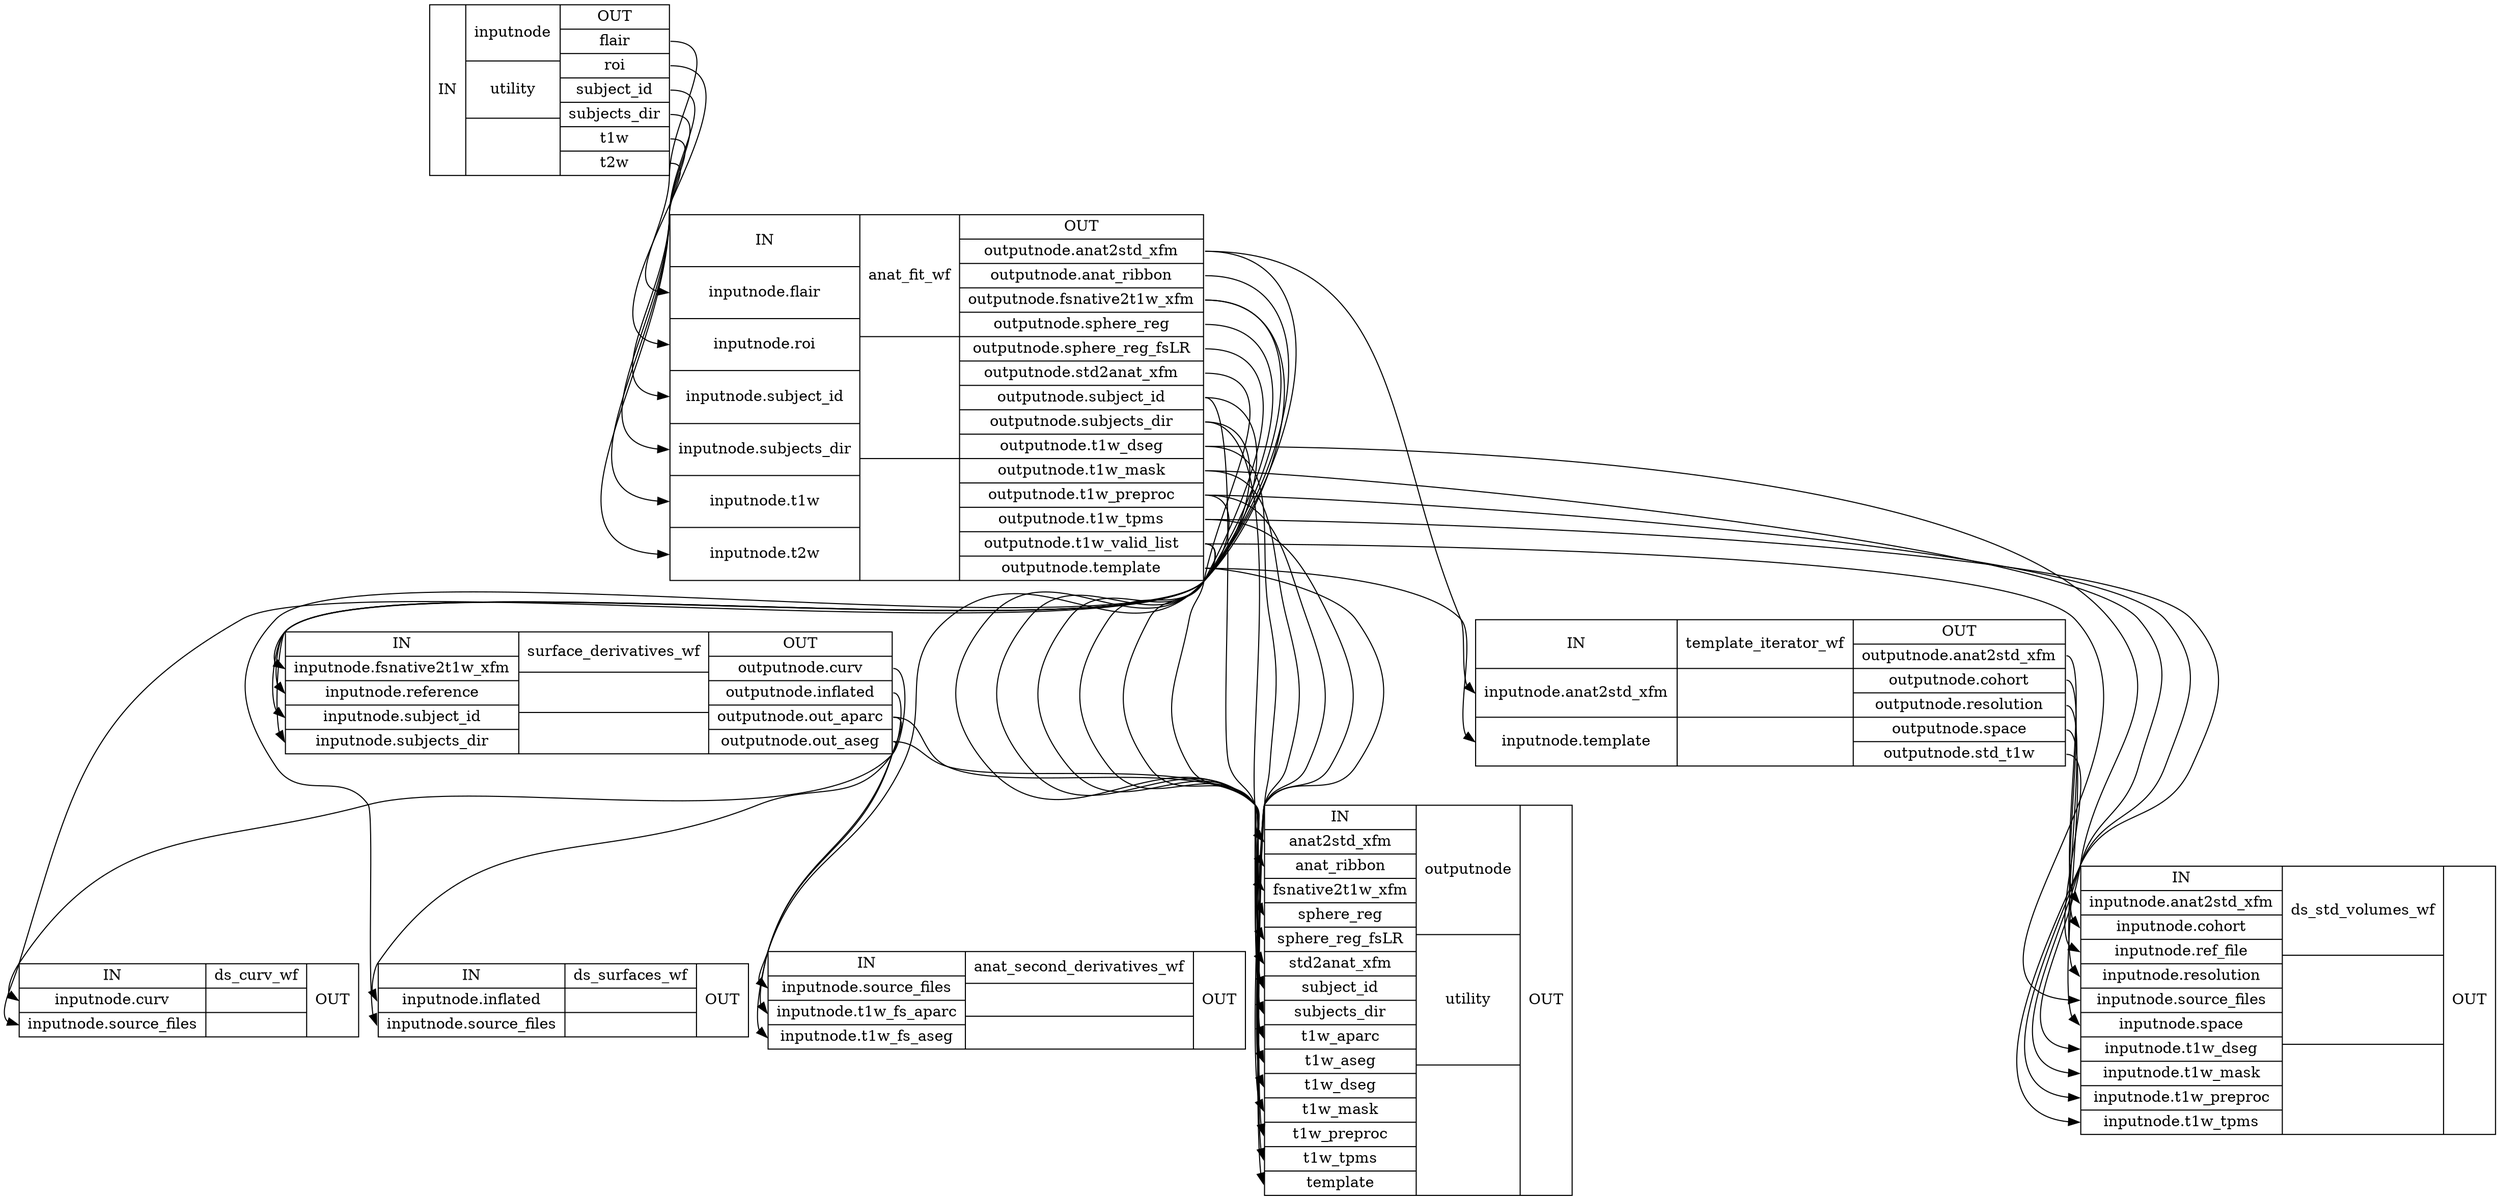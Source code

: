 digraph structs {
node [shape=record];
anat_preproc_wfinputnode [label="{IN}|{ inputnode | utility |  }|{OUT|<outflair> flair|<outroi> roi|<outsubjectid> subject_id|<outsubjectsdir> subjects_dir|<outt1w> t1w|<outt2w> t2w}"];
anat_preproc_wfanat_fit_wf [label="{IN|<ininputnodeflair> inputnode.flair|<ininputnoderoi> inputnode.roi|<ininputnodesubjectid> inputnode.subject_id|<ininputnodesubjectsdir> inputnode.subjects_dir|<ininputnodet1w> inputnode.t1w|<ininputnodet2w> inputnode.t2w}|{ anat_fit_wf |  |  }|{OUT|<outoutputnodeanat2stdxfm> outputnode.anat2std_xfm|<outoutputnodeanatribbon> outputnode.anat_ribbon|<outoutputnodefsnative2t1wxfm> outputnode.fsnative2t1w_xfm|<outoutputnodespherereg> outputnode.sphere_reg|<outoutputnodesphereregfsLR> outputnode.sphere_reg_fsLR|<outoutputnodestd2anatxfm> outputnode.std2anat_xfm|<outoutputnodesubjectid> outputnode.subject_id|<outoutputnodesubjectsdir> outputnode.subjects_dir|<outoutputnodet1wdseg> outputnode.t1w_dseg|<outoutputnodet1wmask> outputnode.t1w_mask|<outoutputnodet1wpreproc> outputnode.t1w_preproc|<outoutputnodet1wtpms> outputnode.t1w_tpms|<outoutputnodet1wvalidlist> outputnode.t1w_valid_list|<outoutputnodetemplate> outputnode.template}"];
anat_preproc_wftemplate_iterator_wf [label="{IN|<ininputnodeanat2stdxfm> inputnode.anat2std_xfm|<ininputnodetemplate> inputnode.template}|{ template_iterator_wf |  |  }|{OUT|<outoutputnodeanat2stdxfm> outputnode.anat2std_xfm|<outoutputnodecohort> outputnode.cohort|<outoutputnoderesolution> outputnode.resolution|<outoutputnodespace> outputnode.space|<outoutputnodestdt1w> outputnode.std_t1w}"];
anat_preproc_wfsurface_derivatives_wf [label="{IN|<ininputnodefsnative2t1wxfm> inputnode.fsnative2t1w_xfm|<ininputnodereference> inputnode.reference|<ininputnodesubjectid> inputnode.subject_id|<ininputnodesubjectsdir> inputnode.subjects_dir}|{ surface_derivatives_wf |  |  }|{OUT|<outoutputnodecurv> outputnode.curv|<outoutputnodeinflated> outputnode.inflated|<outoutputnodeoutaparc> outputnode.out_aparc|<outoutputnodeoutaseg> outputnode.out_aseg}"];
anat_preproc_wfds_std_volumes_wf [label="{IN|<ininputnodeanat2stdxfm> inputnode.anat2std_xfm|<ininputnodecohort> inputnode.cohort|<ininputnodereffile> inputnode.ref_file|<ininputnoderesolution> inputnode.resolution|<ininputnodesourcefiles> inputnode.source_files|<ininputnodespace> inputnode.space|<ininputnodet1wdseg> inputnode.t1w_dseg|<ininputnodet1wmask> inputnode.t1w_mask|<ininputnodet1wpreproc> inputnode.t1w_preproc|<ininputnodet1wtpms> inputnode.t1w_tpms}|{ ds_std_volumes_wf |  |  }|{OUT}"];
anat_preproc_wfds_surfaces_wf [label="{IN|<ininputnodeinflated> inputnode.inflated|<ininputnodesourcefiles> inputnode.source_files}|{ ds_surfaces_wf |  |  }|{OUT}"];
anat_preproc_wfds_curv_wf [label="{IN|<ininputnodecurv> inputnode.curv|<ininputnodesourcefiles> inputnode.source_files}|{ ds_curv_wf |  |  }|{OUT}"];
anat_preproc_wfanat_second_derivatives_wf [label="{IN|<ininputnodesourcefiles> inputnode.source_files|<ininputnodet1wfsaparc> inputnode.t1w_fs_aparc|<ininputnodet1wfsaseg> inputnode.t1w_fs_aseg}|{ anat_second_derivatives_wf |  |  }|{OUT}"];
anat_preproc_wfoutputnode [label="{IN|<inanat2stdxfm> anat2std_xfm|<inanatribbon> anat_ribbon|<infsnative2t1wxfm> fsnative2t1w_xfm|<inspherereg> sphere_reg|<insphereregfsLR> sphere_reg_fsLR|<instd2anatxfm> std2anat_xfm|<insubjectid> subject_id|<insubjectsdir> subjects_dir|<int1waparc> t1w_aparc|<int1waseg> t1w_aseg|<int1wdseg> t1w_dseg|<int1wmask> t1w_mask|<int1wpreproc> t1w_preproc|<int1wtpms> t1w_tpms|<intemplate> template}|{ outputnode | utility |  }|{OUT}"];
anat_preproc_wfanat_fit_wf:outoutputnodeanat2stdxfm:e -> anat_preproc_wfoutputnode:inanat2stdxfm:w;
anat_preproc_wfanat_fit_wf:outoutputnodeanat2stdxfm:e -> anat_preproc_wftemplate_iterator_wf:ininputnodeanat2stdxfm:w;
anat_preproc_wfanat_fit_wf:outoutputnodeanatribbon:e -> anat_preproc_wfoutputnode:inanatribbon:w;
anat_preproc_wfanat_fit_wf:outoutputnodefsnative2t1wxfm:e -> anat_preproc_wfoutputnode:infsnative2t1wxfm:w;
anat_preproc_wfanat_fit_wf:outoutputnodefsnative2t1wxfm:e -> anat_preproc_wfsurface_derivatives_wf:ininputnodefsnative2t1wxfm:w;
anat_preproc_wfanat_fit_wf:outoutputnodespherereg:e -> anat_preproc_wfoutputnode:inspherereg:w;
anat_preproc_wfanat_fit_wf:outoutputnodesphereregfsLR:e -> anat_preproc_wfoutputnode:insphereregfsLR:w;
anat_preproc_wfanat_fit_wf:outoutputnodestd2anatxfm:e -> anat_preproc_wfoutputnode:instd2anatxfm:w;
anat_preproc_wfanat_fit_wf:outoutputnodesubjectid:e -> anat_preproc_wfoutputnode:insubjectid:w;
anat_preproc_wfanat_fit_wf:outoutputnodesubjectid:e -> anat_preproc_wfsurface_derivatives_wf:ininputnodesubjectid:w;
anat_preproc_wfanat_fit_wf:outoutputnodesubjectsdir:e -> anat_preproc_wfoutputnode:insubjectsdir:w;
anat_preproc_wfanat_fit_wf:outoutputnodesubjectsdir:e -> anat_preproc_wfsurface_derivatives_wf:ininputnodesubjectsdir:w;
anat_preproc_wfanat_fit_wf:outoutputnodet1wdseg:e -> anat_preproc_wfds_std_volumes_wf:ininputnodet1wdseg:w;
anat_preproc_wfanat_fit_wf:outoutputnodet1wdseg:e -> anat_preproc_wfoutputnode:int1wdseg:w;
anat_preproc_wfanat_fit_wf:outoutputnodet1wmask:e -> anat_preproc_wfds_std_volumes_wf:ininputnodet1wmask:w;
anat_preproc_wfanat_fit_wf:outoutputnodet1wmask:e -> anat_preproc_wfoutputnode:int1wmask:w;
anat_preproc_wfanat_fit_wf:outoutputnodet1wpreproc:e -> anat_preproc_wfds_std_volumes_wf:ininputnodet1wpreproc:w;
anat_preproc_wfanat_fit_wf:outoutputnodet1wpreproc:e -> anat_preproc_wfoutputnode:int1wpreproc:w;
anat_preproc_wfanat_fit_wf:outoutputnodet1wpreproc:e -> anat_preproc_wfsurface_derivatives_wf:ininputnodereference:w;
anat_preproc_wfanat_fit_wf:outoutputnodet1wtpms:e -> anat_preproc_wfds_std_volumes_wf:ininputnodet1wtpms:w;
anat_preproc_wfanat_fit_wf:outoutputnodet1wtpms:e -> anat_preproc_wfoutputnode:int1wtpms:w;
anat_preproc_wfanat_fit_wf:outoutputnodet1wvalidlist:e -> anat_preproc_wfanat_second_derivatives_wf:ininputnodesourcefiles:w;
anat_preproc_wfanat_fit_wf:outoutputnodet1wvalidlist:e -> anat_preproc_wfds_curv_wf:ininputnodesourcefiles:w;
anat_preproc_wfanat_fit_wf:outoutputnodet1wvalidlist:e -> anat_preproc_wfds_std_volumes_wf:ininputnodesourcefiles:w;
anat_preproc_wfanat_fit_wf:outoutputnodet1wvalidlist:e -> anat_preproc_wfds_surfaces_wf:ininputnodesourcefiles:w;
anat_preproc_wfanat_fit_wf:outoutputnodetemplate:e -> anat_preproc_wfoutputnode:intemplate:w;
anat_preproc_wfanat_fit_wf:outoutputnodetemplate:e -> anat_preproc_wftemplate_iterator_wf:ininputnodetemplate:w;
anat_preproc_wfinputnode:outflair:e -> anat_preproc_wfanat_fit_wf:ininputnodeflair:w;
anat_preproc_wfinputnode:outroi:e -> anat_preproc_wfanat_fit_wf:ininputnoderoi:w;
anat_preproc_wfinputnode:outsubjectid:e -> anat_preproc_wfanat_fit_wf:ininputnodesubjectid:w;
anat_preproc_wfinputnode:outsubjectsdir:e -> anat_preproc_wfanat_fit_wf:ininputnodesubjectsdir:w;
anat_preproc_wfinputnode:outt1w:e -> anat_preproc_wfanat_fit_wf:ininputnodet1w:w;
anat_preproc_wfinputnode:outt2w:e -> anat_preproc_wfanat_fit_wf:ininputnodet2w:w;
anat_preproc_wfsurface_derivatives_wf:outoutputnodecurv:e -> anat_preproc_wfds_curv_wf:ininputnodecurv:w;
anat_preproc_wfsurface_derivatives_wf:outoutputnodeinflated:e -> anat_preproc_wfds_surfaces_wf:ininputnodeinflated:w;
anat_preproc_wfsurface_derivatives_wf:outoutputnodeoutaparc:e -> anat_preproc_wfanat_second_derivatives_wf:ininputnodet1wfsaparc:w;
anat_preproc_wfsurface_derivatives_wf:outoutputnodeoutaparc:e -> anat_preproc_wfoutputnode:int1waparc:w;
anat_preproc_wfsurface_derivatives_wf:outoutputnodeoutaseg:e -> anat_preproc_wfanat_second_derivatives_wf:ininputnodet1wfsaseg:w;
anat_preproc_wfsurface_derivatives_wf:outoutputnodeoutaseg:e -> anat_preproc_wfoutputnode:int1waseg:w;
anat_preproc_wftemplate_iterator_wf:outoutputnodeanat2stdxfm:e -> anat_preproc_wfds_std_volumes_wf:ininputnodeanat2stdxfm:w;
anat_preproc_wftemplate_iterator_wf:outoutputnodecohort:e -> anat_preproc_wfds_std_volumes_wf:ininputnodecohort:w;
anat_preproc_wftemplate_iterator_wf:outoutputnoderesolution:e -> anat_preproc_wfds_std_volumes_wf:ininputnoderesolution:w;
anat_preproc_wftemplate_iterator_wf:outoutputnodespace:e -> anat_preproc_wfds_std_volumes_wf:ininputnodespace:w;
anat_preproc_wftemplate_iterator_wf:outoutputnodestdt1w:e -> anat_preproc_wfds_std_volumes_wf:ininputnodereffile:w;
}